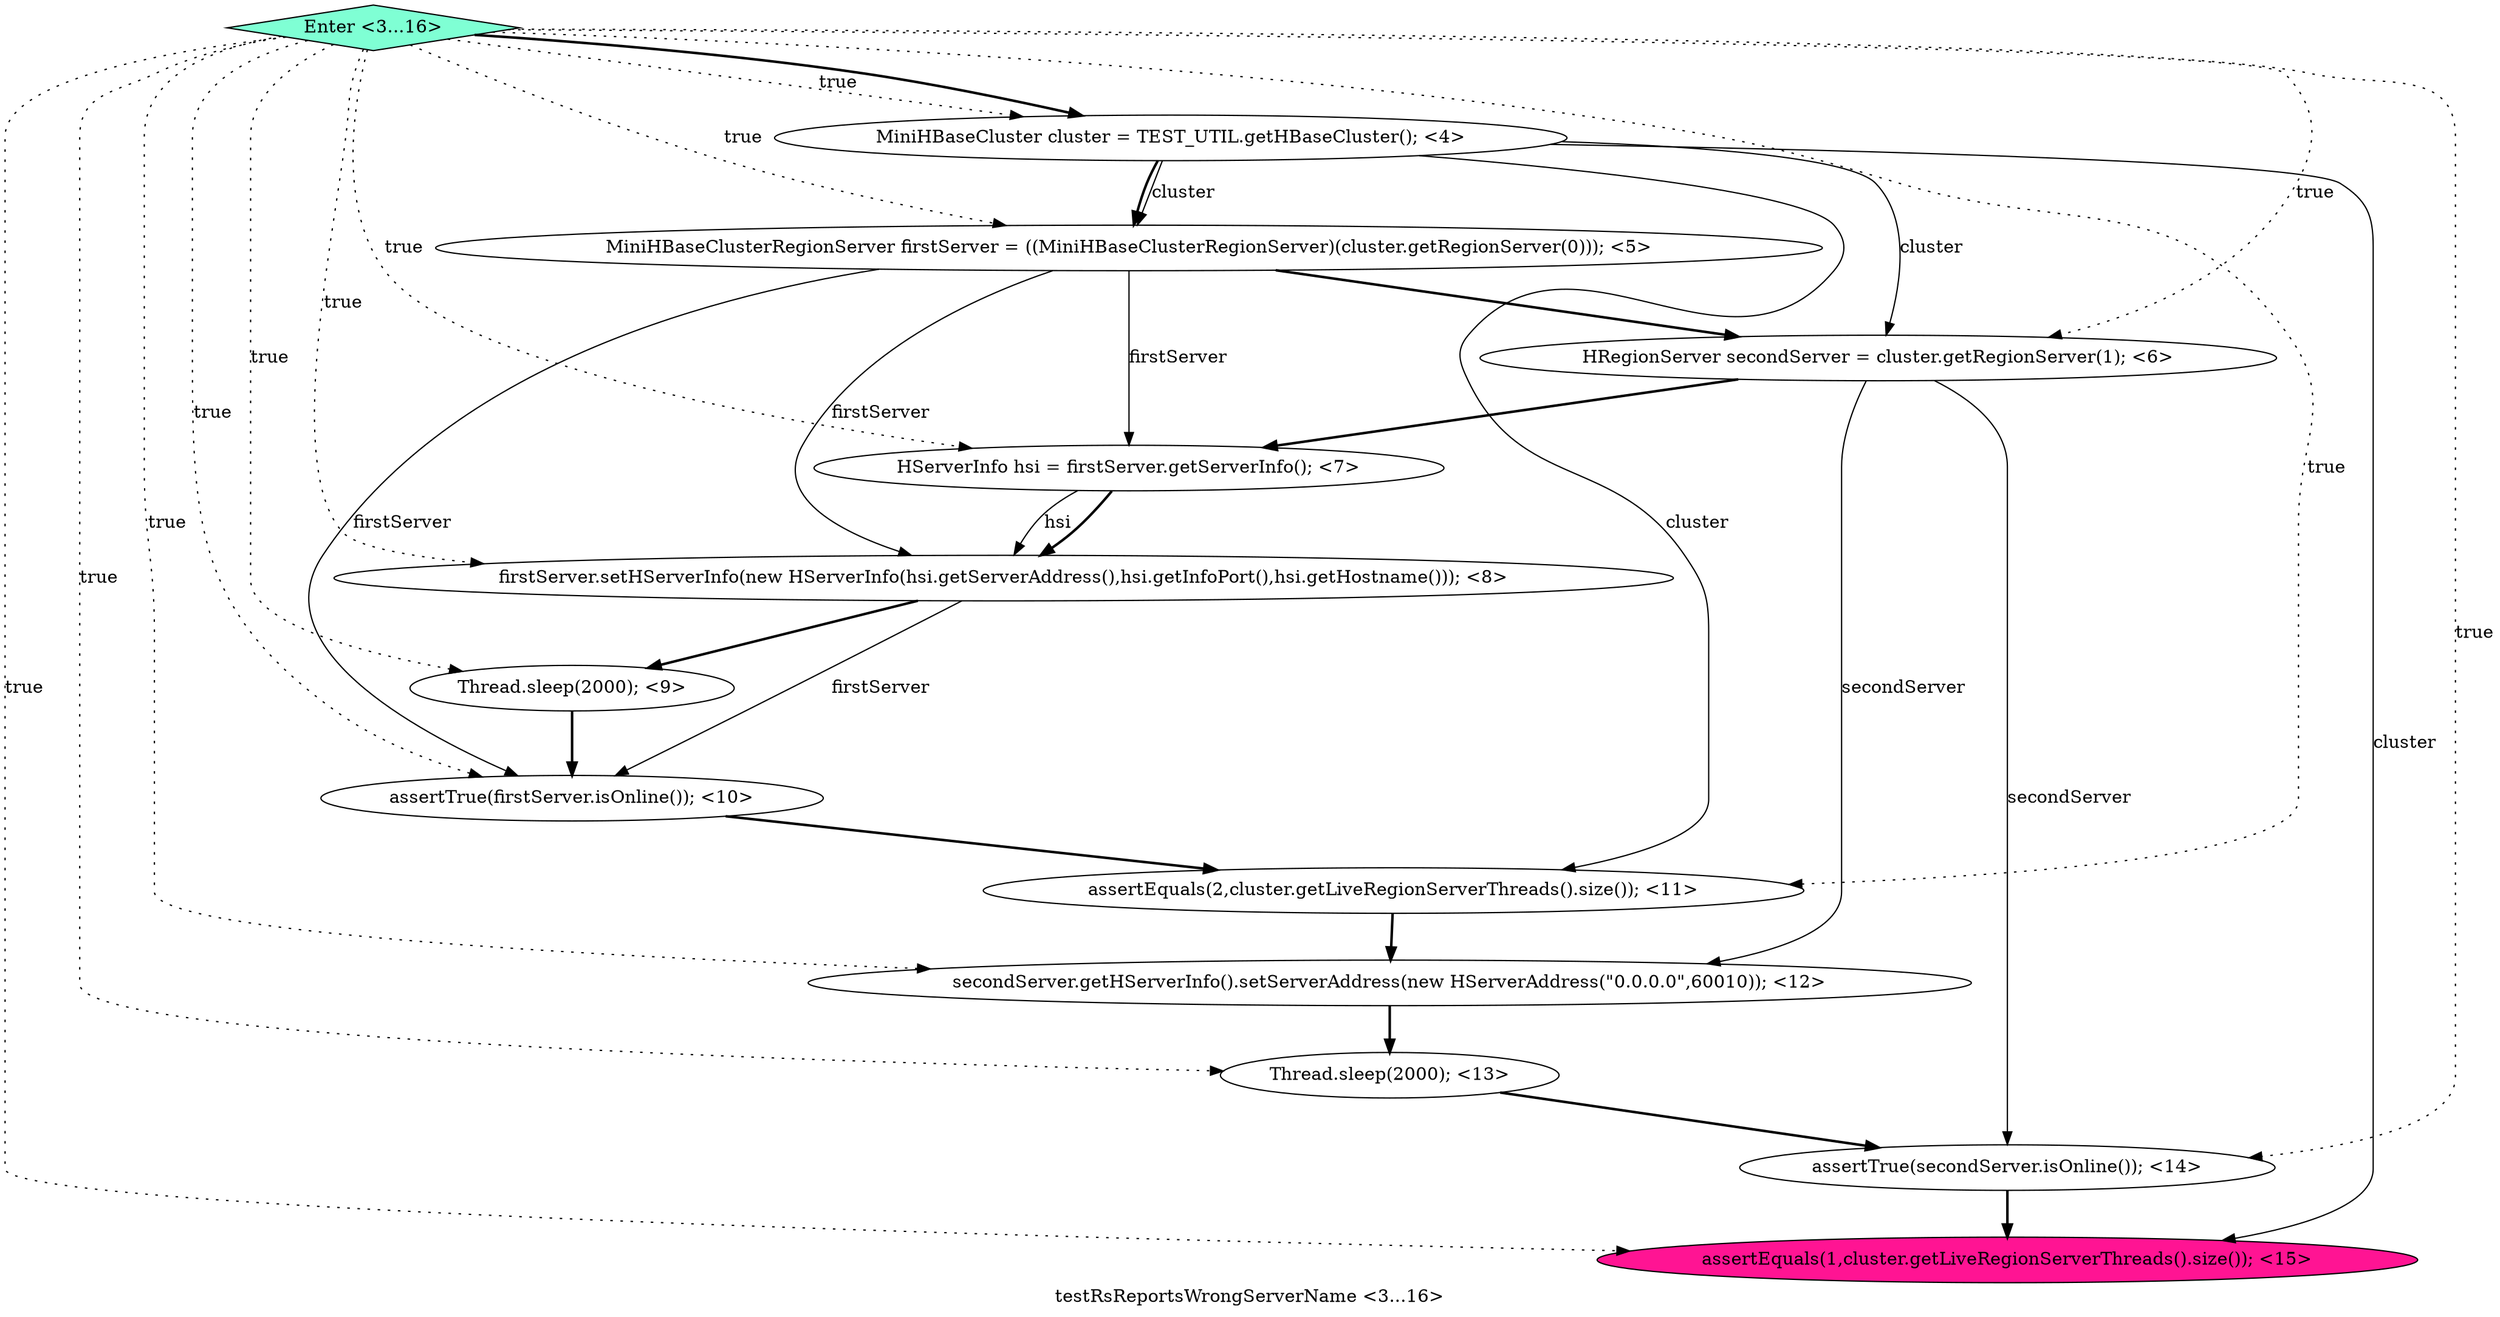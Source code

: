 digraph PDG {
label = "testRsReportsWrongServerName <3...16>";
0.10 [style = filled, label = "assertTrue(secondServer.isOnline()); <14>", fillcolor = white, shape = ellipse];
0.2 [style = filled, label = "HRegionServer secondServer = cluster.getRegionServer(1); <6>", fillcolor = white, shape = ellipse];
0.12 [style = filled, label = "Enter <3...16>", fillcolor = aquamarine, shape = diamond];
0.6 [style = filled, label = "assertTrue(firstServer.isOnline()); <10>", fillcolor = white, shape = ellipse];
0.1 [style = filled, label = "MiniHBaseClusterRegionServer firstServer = ((MiniHBaseClusterRegionServer)(cluster.getRegionServer(0))); <5>", fillcolor = white, shape = ellipse];
0.5 [style = filled, label = "Thread.sleep(2000); <9>", fillcolor = white, shape = ellipse];
0.7 [style = filled, label = "assertEquals(2,cluster.getLiveRegionServerThreads().size()); <11>", fillcolor = white, shape = ellipse];
0.11 [style = filled, label = "assertEquals(1,cluster.getLiveRegionServerThreads().size()); <15>", fillcolor = deeppink, shape = ellipse];
0.0 [style = filled, label = "MiniHBaseCluster cluster = TEST_UTIL.getHBaseCluster(); <4>", fillcolor = white, shape = ellipse];
0.3 [style = filled, label = "HServerInfo hsi = firstServer.getServerInfo(); <7>", fillcolor = white, shape = ellipse];
0.4 [style = filled, label = "firstServer.setHServerInfo(new HServerInfo(hsi.getServerAddress(),hsi.getInfoPort(),hsi.getHostname())); <8>", fillcolor = white, shape = ellipse];
0.9 [style = filled, label = "Thread.sleep(2000); <13>", fillcolor = white, shape = ellipse];
0.8 [style = filled, label = "secondServer.getHServerInfo().setServerAddress(new HServerAddress(\"0.0.0.0\",60010)); <12>", fillcolor = white, shape = ellipse];
0.0 -> 0.1 [style = solid, label="cluster"];
0.0 -> 0.1 [style = bold, label=""];
0.0 -> 0.2 [style = solid, label="cluster"];
0.0 -> 0.7 [style = solid, label="cluster"];
0.0 -> 0.11 [style = solid, label="cluster"];
0.1 -> 0.2 [style = bold, label=""];
0.1 -> 0.3 [style = solid, label="firstServer"];
0.1 -> 0.4 [style = solid, label="firstServer"];
0.1 -> 0.6 [style = solid, label="firstServer"];
0.2 -> 0.3 [style = bold, label=""];
0.2 -> 0.8 [style = solid, label="secondServer"];
0.2 -> 0.10 [style = solid, label="secondServer"];
0.3 -> 0.4 [style = solid, label="hsi"];
0.3 -> 0.4 [style = bold, label=""];
0.4 -> 0.5 [style = bold, label=""];
0.4 -> 0.6 [style = solid, label="firstServer"];
0.5 -> 0.6 [style = bold, label=""];
0.6 -> 0.7 [style = bold, label=""];
0.7 -> 0.8 [style = bold, label=""];
0.8 -> 0.9 [style = bold, label=""];
0.9 -> 0.10 [style = bold, label=""];
0.10 -> 0.11 [style = bold, label=""];
0.12 -> 0.0 [style = dotted, label="true"];
0.12 -> 0.0 [style = bold, label=""];
0.12 -> 0.1 [style = dotted, label="true"];
0.12 -> 0.2 [style = dotted, label="true"];
0.12 -> 0.3 [style = dotted, label="true"];
0.12 -> 0.4 [style = dotted, label="true"];
0.12 -> 0.5 [style = dotted, label="true"];
0.12 -> 0.6 [style = dotted, label="true"];
0.12 -> 0.7 [style = dotted, label="true"];
0.12 -> 0.8 [style = dotted, label="true"];
0.12 -> 0.9 [style = dotted, label="true"];
0.12 -> 0.10 [style = dotted, label="true"];
0.12 -> 0.11 [style = dotted, label="true"];
}
